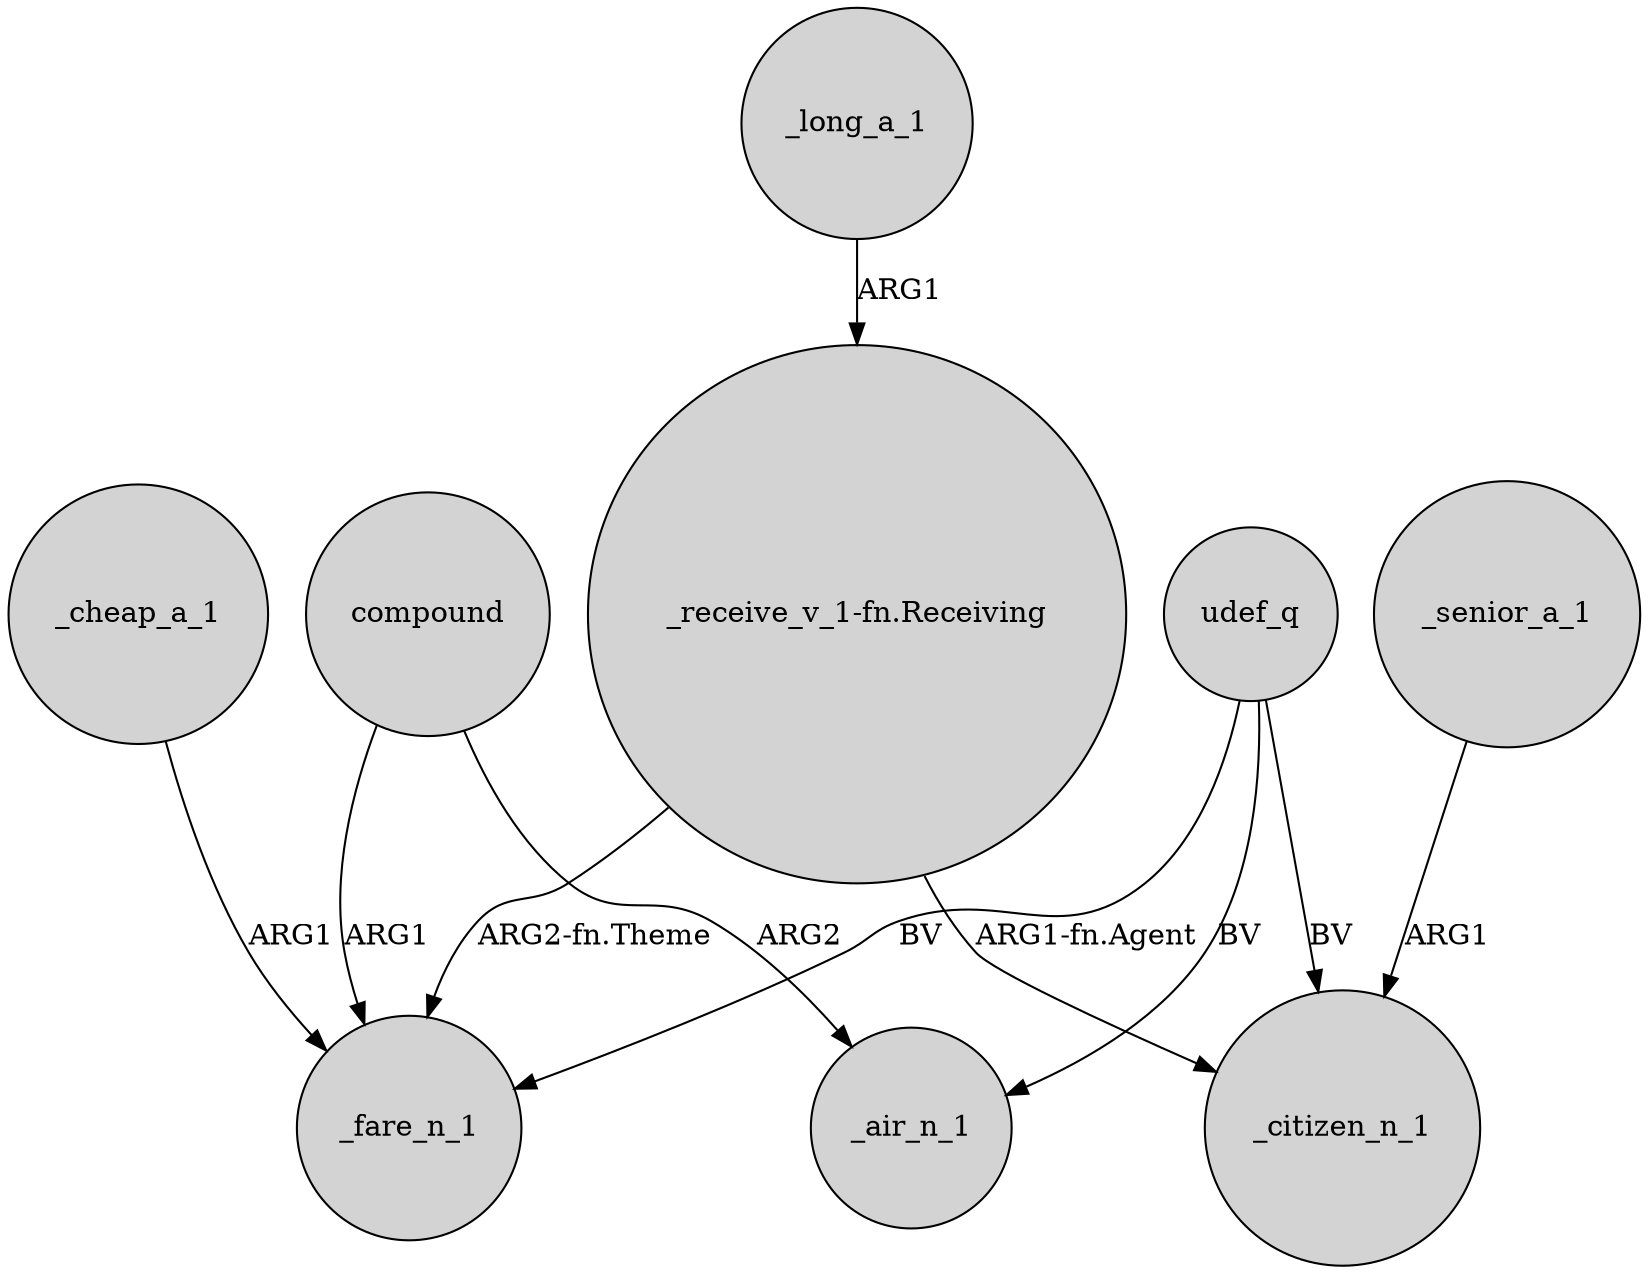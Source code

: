digraph {
	node [shape=circle style=filled]
	udef_q -> _fare_n_1 [label=BV]
	_cheap_a_1 -> _fare_n_1 [label=ARG1]
	udef_q -> _air_n_1 [label=BV]
	"_receive_v_1-fn.Receiving" -> _citizen_n_1 [label="ARG1-fn.Agent"]
	udef_q -> _citizen_n_1 [label=BV]
	_long_a_1 -> "_receive_v_1-fn.Receiving" [label=ARG1]
	compound -> _fare_n_1 [label=ARG1]
	"_receive_v_1-fn.Receiving" -> _fare_n_1 [label="ARG2-fn.Theme"]
	compound -> _air_n_1 [label=ARG2]
	_senior_a_1 -> _citizen_n_1 [label=ARG1]
}
